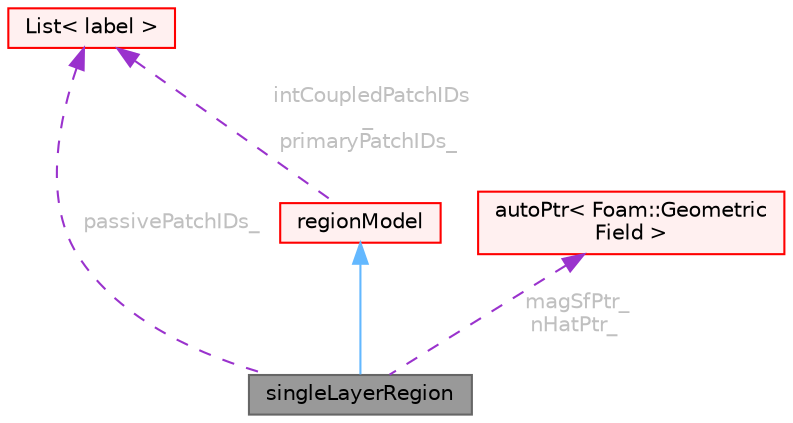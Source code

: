 digraph "singleLayerRegion"
{
 // LATEX_PDF_SIZE
  bgcolor="transparent";
  edge [fontname=Helvetica,fontsize=10,labelfontname=Helvetica,labelfontsize=10];
  node [fontname=Helvetica,fontsize=10,shape=box,height=0.2,width=0.4];
  Node1 [id="Node000001",label="singleLayerRegion",height=0.2,width=0.4,color="gray40", fillcolor="grey60", style="filled", fontcolor="black",tooltip="Base class for single layer region models."];
  Node2 -> Node1 [id="edge1_Node000001_Node000002",dir="back",color="steelblue1",style="solid",tooltip=" "];
  Node2 [id="Node000002",label="regionModel",height=0.2,width=0.4,color="red", fillcolor="#FFF0F0", style="filled",URL="$classFoam_1_1regionModels_1_1regionModel.html",tooltip="Base class for region models."];
  Node74 -> Node2 [id="edge2_Node000002_Node000074",dir="back",color="darkorchid3",style="dashed",tooltip=" ",label=" intCoupledPatchIDs\l_\nprimaryPatchIDs_",fontcolor="grey" ];
  Node74 [id="Node000074",label="List\< label \>",height=0.2,width=0.4,color="red", fillcolor="#FFF0F0", style="filled",URL="$classFoam_1_1List.html",tooltip=" "];
  Node84 -> Node1 [id="edge3_Node000001_Node000084",dir="back",color="darkorchid3",style="dashed",tooltip=" ",label=" magSfPtr_\nnHatPtr_",fontcolor="grey" ];
  Node84 [id="Node000084",label="autoPtr\< Foam::Geometric\lField \>",height=0.2,width=0.4,color="red", fillcolor="#FFF0F0", style="filled",URL="$classFoam_1_1autoPtr.html",tooltip=" "];
  Node74 -> Node1 [id="edge4_Node000001_Node000074",dir="back",color="darkorchid3",style="dashed",tooltip=" ",label=" passivePatchIDs_",fontcolor="grey" ];
}
